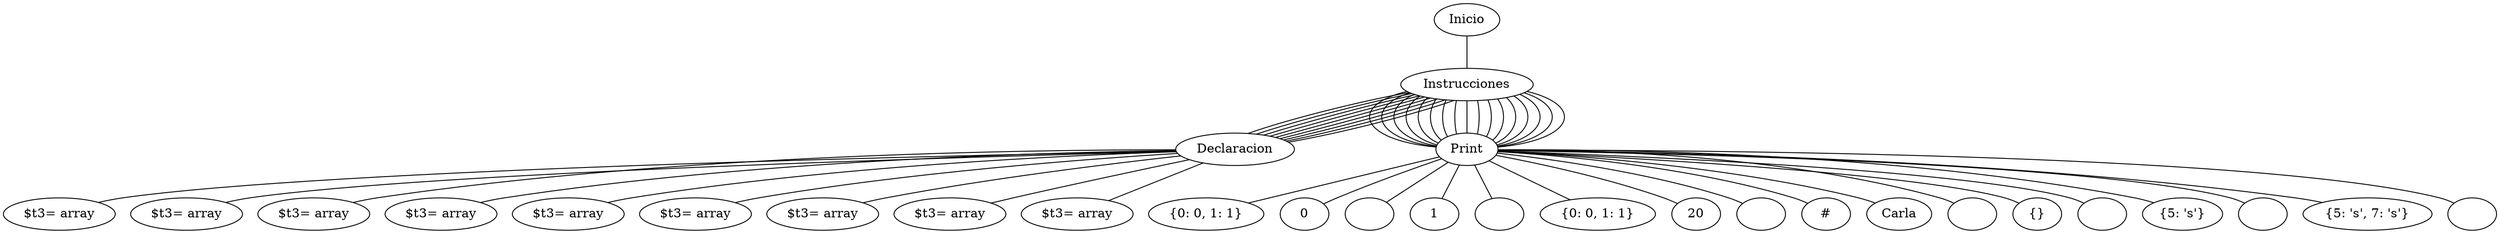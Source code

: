 graph "" {n000 ;
n000 [label="Inicio"] ;
n000 -- n001;
n001 [label="Instrucciones"] ;
n001 -- n003;
n003 [label="Declaracion"] ;
n003 -- n004;
n004 [label="$t3= array"] ;
n001 -- n003;
n003 [label="Declaracion"] ;
n003 -- n005;
n005 [label="$t3= array"] ;
n001 -- n003;
n003 [label="Declaracion"] ;
n003 -- n006;
n006 [label="$t3= array"] ;
n001 -- n002;
n002 [label="Print"] ;
n002 -- n007;
n007 [label="{0: 0, 1: 1}"] ;
n001 -- n002;
n002 [label="Print"] ;
n002 -- n008;
n008 [label="0"] ;
n001 -- n002;
n002 [label="Print"] ;
n002 -- n009;
n009 [label="\n"] ;
n001 -- n002;
n002 [label="Print"] ;
n002 -- n0010;
n0010 [label="1"] ;
n001 -- n002;
n002 [label="Print"] ;
n002 -- n0011;
n0011 [label="\n"] ;
n001 -- n003;
n003 [label="Declaracion"] ;
n003 -- n0012;
n0012 [label="$t3= array"] ;
n001 -- n002;
n002 [label="Print"] ;
n002 -- n0013;
n0013 [label="{0: 0, 1: 1}"] ;
n001 -- n003;
n003 [label="Declaracion"] ;
n003 -- n0014;
n0014 [label="$t3= array"] ;
n001 -- n002;
n002 [label="Print"] ;
n002 -- n0015;
n0015 [label="20"] ;
n001 -- n002;
n002 [label="Print"] ;
n002 -- n0016;
n0016 [label="\n"] ;
n001 -- n002;
n002 [label="Print"] ;
n002 -- n0017;
n0017 [label="#"] ;
n001 -- n003;
n003 [label="Declaracion"] ;
n003 -- n0018;
n0018 [label="$t3= array"] ;
n001 -- n002;
n002 [label="Print"] ;
n002 -- n0019;
n0019 [label="Carla"] ;
n001 -- n002;
n002 [label="Print"] ;
n002 -- n0020;
n0020 [label="\n"] ;
n001 -- n003;
n003 [label="Declaracion"] ;
n003 -- n0021;
n0021 [label="$t3= array"] ;
n001 -- n002;
n002 [label="Print"] ;
n002 -- n0022;
n0022 [label="{}"] ;
n001 -- n002;
n002 [label="Print"] ;
n002 -- n0023;
n0023 [label="\n"] ;
n001 -- n003;
n003 [label="Declaracion"] ;
n003 -- n0024;
n0024 [label="$t3= array"] ;
n001 -- n002;
n002 [label="Print"] ;
n002 -- n0025;
n0025 [label="{5: 's'}"] ;
n001 -- n002;
n002 [label="Print"] ;
n002 -- n0026;
n0026 [label="\n"] ;
n001 -- n003;
n003 [label="Declaracion"] ;
n003 -- n0027;
n0027 [label="$t3= array"] ;
n001 -- n002;
n002 [label="Print"] ;
n002 -- n0028;
n0028 [label="{5: 's', 7: 's'}"] ;
n001 -- n002;
n002 [label="Print"] ;
n002 -- n0029;
n0029 [label="\n"] ;
}
